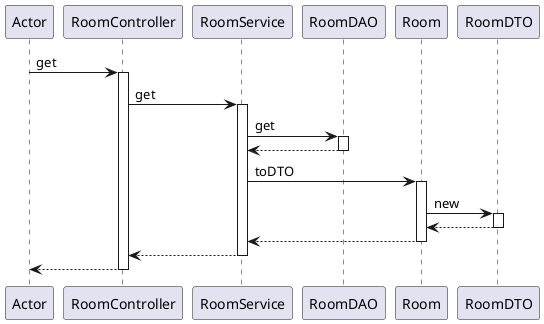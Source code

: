 @startuml
participant Actor
Actor -> RoomController : get
activate RoomController
RoomController -> RoomService : get
activate RoomService
RoomService -> RoomDAO : get
activate RoomDAO
RoomDAO --> RoomService
deactivate RoomDAO
RoomService -> Room : toDTO
activate Room
Room -> RoomDTO : new
activate RoomDTO
RoomDTO --> Room
deactivate RoomDTO
Room --> RoomService
deactivate Room
RoomService --> RoomController
deactivate RoomService
return
@enduml